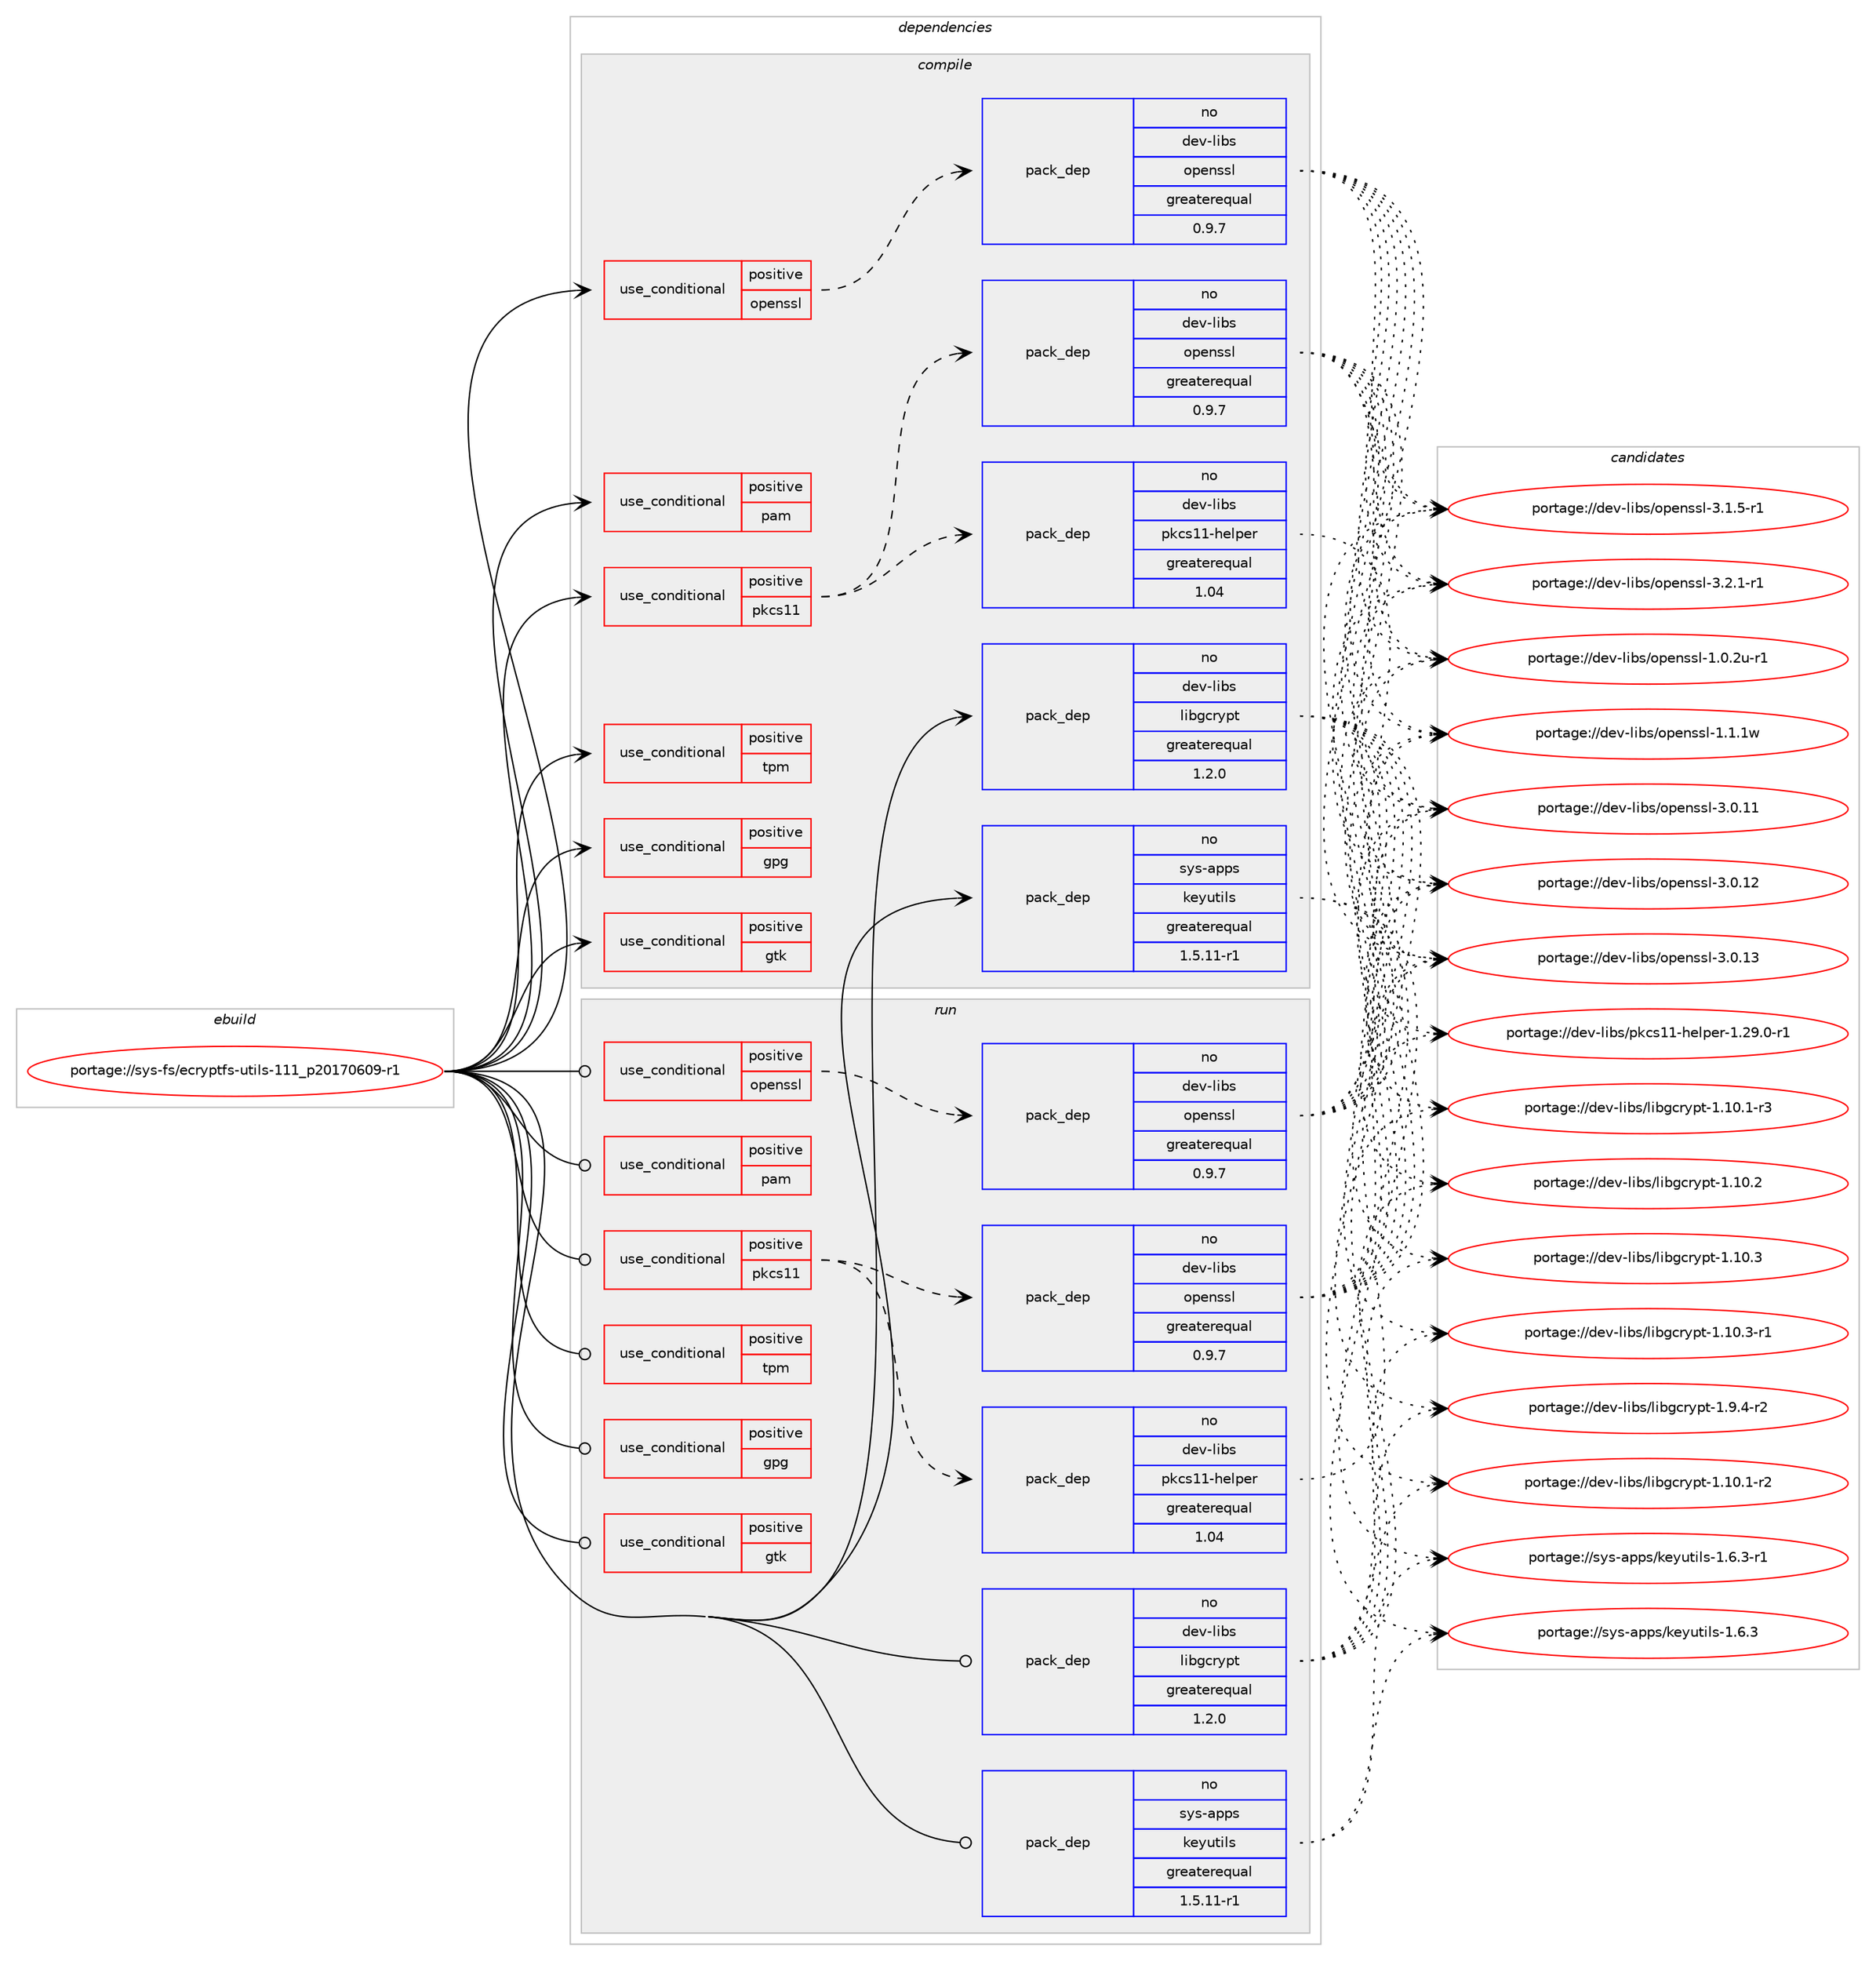 digraph prolog {

# *************
# Graph options
# *************

newrank=true;
concentrate=true;
compound=true;
graph [rankdir=LR,fontname=Helvetica,fontsize=10,ranksep=1.5];#, ranksep=2.5, nodesep=0.2];
edge  [arrowhead=vee];
node  [fontname=Helvetica,fontsize=10];

# **********
# The ebuild
# **********

subgraph cluster_leftcol {
color=gray;
rank=same;
label=<<i>ebuild</i>>;
id [label="portage://sys-fs/ecryptfs-utils-111_p20170609-r1", color=red, width=4, href="../sys-fs/ecryptfs-utils-111_p20170609-r1.svg"];
}

# ****************
# The dependencies
# ****************

subgraph cluster_midcol {
color=gray;
label=<<i>dependencies</i>>;
subgraph cluster_compile {
fillcolor="#eeeeee";
style=filled;
label=<<i>compile</i>>;
subgraph cond11245 {
dependency15855 [label=<<TABLE BORDER="0" CELLBORDER="1" CELLSPACING="0" CELLPADDING="4"><TR><TD ROWSPAN="3" CELLPADDING="10">use_conditional</TD></TR><TR><TD>positive</TD></TR><TR><TD>gpg</TD></TR></TABLE>>, shape=none, color=red];
# *** BEGIN UNKNOWN DEPENDENCY TYPE (TODO) ***
# dependency15855 -> package_dependency(portage://sys-fs/ecryptfs-utils-111_p20170609-r1,install,no,app-crypt,gpgme,none,[,,],any_same_slot,[])
# *** END UNKNOWN DEPENDENCY TYPE (TODO) ***

}
id:e -> dependency15855:w [weight=20,style="solid",arrowhead="vee"];
subgraph cond11246 {
dependency15856 [label=<<TABLE BORDER="0" CELLBORDER="1" CELLSPACING="0" CELLPADDING="4"><TR><TD ROWSPAN="3" CELLPADDING="10">use_conditional</TD></TR><TR><TD>positive</TD></TR><TR><TD>gtk</TD></TR></TABLE>>, shape=none, color=red];
# *** BEGIN UNKNOWN DEPENDENCY TYPE (TODO) ***
# dependency15856 -> package_dependency(portage://sys-fs/ecryptfs-utils-111_p20170609-r1,install,no,x11-libs,gtk+,none,[,,],[slot(2)],[])
# *** END UNKNOWN DEPENDENCY TYPE (TODO) ***

}
id:e -> dependency15856:w [weight=20,style="solid",arrowhead="vee"];
subgraph cond11247 {
dependency15857 [label=<<TABLE BORDER="0" CELLBORDER="1" CELLSPACING="0" CELLPADDING="4"><TR><TD ROWSPAN="3" CELLPADDING="10">use_conditional</TD></TR><TR><TD>positive</TD></TR><TR><TD>openssl</TD></TR></TABLE>>, shape=none, color=red];
subgraph pack4460 {
dependency15858 [label=<<TABLE BORDER="0" CELLBORDER="1" CELLSPACING="0" CELLPADDING="4" WIDTH="220"><TR><TD ROWSPAN="6" CELLPADDING="30">pack_dep</TD></TR><TR><TD WIDTH="110">no</TD></TR><TR><TD>dev-libs</TD></TR><TR><TD>openssl</TD></TR><TR><TD>greaterequal</TD></TR><TR><TD>0.9.7</TD></TR></TABLE>>, shape=none, color=blue];
}
dependency15857:e -> dependency15858:w [weight=20,style="dashed",arrowhead="vee"];
}
id:e -> dependency15857:w [weight=20,style="solid",arrowhead="vee"];
subgraph cond11248 {
dependency15859 [label=<<TABLE BORDER="0" CELLBORDER="1" CELLSPACING="0" CELLPADDING="4"><TR><TD ROWSPAN="3" CELLPADDING="10">use_conditional</TD></TR><TR><TD>positive</TD></TR><TR><TD>pam</TD></TR></TABLE>>, shape=none, color=red];
# *** BEGIN UNKNOWN DEPENDENCY TYPE (TODO) ***
# dependency15859 -> package_dependency(portage://sys-fs/ecryptfs-utils-111_p20170609-r1,install,no,sys-libs,pam,none,[,,],[],[])
# *** END UNKNOWN DEPENDENCY TYPE (TODO) ***

}
id:e -> dependency15859:w [weight=20,style="solid",arrowhead="vee"];
subgraph cond11249 {
dependency15860 [label=<<TABLE BORDER="0" CELLBORDER="1" CELLSPACING="0" CELLPADDING="4"><TR><TD ROWSPAN="3" CELLPADDING="10">use_conditional</TD></TR><TR><TD>positive</TD></TR><TR><TD>pkcs11</TD></TR></TABLE>>, shape=none, color=red];
subgraph pack4461 {
dependency15861 [label=<<TABLE BORDER="0" CELLBORDER="1" CELLSPACING="0" CELLPADDING="4" WIDTH="220"><TR><TD ROWSPAN="6" CELLPADDING="30">pack_dep</TD></TR><TR><TD WIDTH="110">no</TD></TR><TR><TD>dev-libs</TD></TR><TR><TD>openssl</TD></TR><TR><TD>greaterequal</TD></TR><TR><TD>0.9.7</TD></TR></TABLE>>, shape=none, color=blue];
}
dependency15860:e -> dependency15861:w [weight=20,style="dashed",arrowhead="vee"];
subgraph pack4462 {
dependency15862 [label=<<TABLE BORDER="0" CELLBORDER="1" CELLSPACING="0" CELLPADDING="4" WIDTH="220"><TR><TD ROWSPAN="6" CELLPADDING="30">pack_dep</TD></TR><TR><TD WIDTH="110">no</TD></TR><TR><TD>dev-libs</TD></TR><TR><TD>pkcs11-helper</TD></TR><TR><TD>greaterequal</TD></TR><TR><TD>1.04</TD></TR></TABLE>>, shape=none, color=blue];
}
dependency15860:e -> dependency15862:w [weight=20,style="dashed",arrowhead="vee"];
}
id:e -> dependency15860:w [weight=20,style="solid",arrowhead="vee"];
subgraph cond11250 {
dependency15863 [label=<<TABLE BORDER="0" CELLBORDER="1" CELLSPACING="0" CELLPADDING="4"><TR><TD ROWSPAN="3" CELLPADDING="10">use_conditional</TD></TR><TR><TD>positive</TD></TR><TR><TD>tpm</TD></TR></TABLE>>, shape=none, color=red];
# *** BEGIN UNKNOWN DEPENDENCY TYPE (TODO) ***
# dependency15863 -> package_dependency(portage://sys-fs/ecryptfs-utils-111_p20170609-r1,install,no,app-crypt,trousers,none,[,,],[],[])
# *** END UNKNOWN DEPENDENCY TYPE (TODO) ***

}
id:e -> dependency15863:w [weight=20,style="solid",arrowhead="vee"];
# *** BEGIN UNKNOWN DEPENDENCY TYPE (TODO) ***
# id -> package_dependency(portage://sys-fs/ecryptfs-utils-111_p20170609-r1,install,no,dev-libs,glib,none,[,,],[slot(2)],[])
# *** END UNKNOWN DEPENDENCY TYPE (TODO) ***

subgraph pack4463 {
dependency15864 [label=<<TABLE BORDER="0" CELLBORDER="1" CELLSPACING="0" CELLPADDING="4" WIDTH="220"><TR><TD ROWSPAN="6" CELLPADDING="30">pack_dep</TD></TR><TR><TD WIDTH="110">no</TD></TR><TR><TD>dev-libs</TD></TR><TR><TD>libgcrypt</TD></TR><TR><TD>greaterequal</TD></TR><TR><TD>1.2.0</TD></TR></TABLE>>, shape=none, color=blue];
}
id:e -> dependency15864:w [weight=20,style="solid",arrowhead="vee"];
# *** BEGIN UNKNOWN DEPENDENCY TYPE (TODO) ***
# id -> package_dependency(portage://sys-fs/ecryptfs-utils-111_p20170609-r1,install,no,dev-libs,nss,none,[,,],[],[])
# *** END UNKNOWN DEPENDENCY TYPE (TODO) ***

subgraph pack4464 {
dependency15865 [label=<<TABLE BORDER="0" CELLBORDER="1" CELLSPACING="0" CELLPADDING="4" WIDTH="220"><TR><TD ROWSPAN="6" CELLPADDING="30">pack_dep</TD></TR><TR><TD WIDTH="110">no</TD></TR><TR><TD>sys-apps</TD></TR><TR><TD>keyutils</TD></TR><TR><TD>greaterequal</TD></TR><TR><TD>1.5.11-r1</TD></TR></TABLE>>, shape=none, color=blue];
}
id:e -> dependency15865:w [weight=20,style="solid",arrowhead="vee"];
# *** BEGIN UNKNOWN DEPENDENCY TYPE (TODO) ***
# id -> package_dependency(portage://sys-fs/ecryptfs-utils-111_p20170609-r1,install,no,sys-process,lsof,none,[,,],[],[])
# *** END UNKNOWN DEPENDENCY TYPE (TODO) ***

}
subgraph cluster_compileandrun {
fillcolor="#eeeeee";
style=filled;
label=<<i>compile and run</i>>;
}
subgraph cluster_run {
fillcolor="#eeeeee";
style=filled;
label=<<i>run</i>>;
subgraph cond11251 {
dependency15866 [label=<<TABLE BORDER="0" CELLBORDER="1" CELLSPACING="0" CELLPADDING="4"><TR><TD ROWSPAN="3" CELLPADDING="10">use_conditional</TD></TR><TR><TD>positive</TD></TR><TR><TD>gpg</TD></TR></TABLE>>, shape=none, color=red];
# *** BEGIN UNKNOWN DEPENDENCY TYPE (TODO) ***
# dependency15866 -> package_dependency(portage://sys-fs/ecryptfs-utils-111_p20170609-r1,run,no,app-crypt,gpgme,none,[,,],any_same_slot,[])
# *** END UNKNOWN DEPENDENCY TYPE (TODO) ***

}
id:e -> dependency15866:w [weight=20,style="solid",arrowhead="odot"];
subgraph cond11252 {
dependency15867 [label=<<TABLE BORDER="0" CELLBORDER="1" CELLSPACING="0" CELLPADDING="4"><TR><TD ROWSPAN="3" CELLPADDING="10">use_conditional</TD></TR><TR><TD>positive</TD></TR><TR><TD>gtk</TD></TR></TABLE>>, shape=none, color=red];
# *** BEGIN UNKNOWN DEPENDENCY TYPE (TODO) ***
# dependency15867 -> package_dependency(portage://sys-fs/ecryptfs-utils-111_p20170609-r1,run,no,x11-libs,gtk+,none,[,,],[slot(2)],[])
# *** END UNKNOWN DEPENDENCY TYPE (TODO) ***

}
id:e -> dependency15867:w [weight=20,style="solid",arrowhead="odot"];
subgraph cond11253 {
dependency15868 [label=<<TABLE BORDER="0" CELLBORDER="1" CELLSPACING="0" CELLPADDING="4"><TR><TD ROWSPAN="3" CELLPADDING="10">use_conditional</TD></TR><TR><TD>positive</TD></TR><TR><TD>openssl</TD></TR></TABLE>>, shape=none, color=red];
subgraph pack4465 {
dependency15869 [label=<<TABLE BORDER="0" CELLBORDER="1" CELLSPACING="0" CELLPADDING="4" WIDTH="220"><TR><TD ROWSPAN="6" CELLPADDING="30">pack_dep</TD></TR><TR><TD WIDTH="110">no</TD></TR><TR><TD>dev-libs</TD></TR><TR><TD>openssl</TD></TR><TR><TD>greaterequal</TD></TR><TR><TD>0.9.7</TD></TR></TABLE>>, shape=none, color=blue];
}
dependency15868:e -> dependency15869:w [weight=20,style="dashed",arrowhead="vee"];
}
id:e -> dependency15868:w [weight=20,style="solid",arrowhead="odot"];
subgraph cond11254 {
dependency15870 [label=<<TABLE BORDER="0" CELLBORDER="1" CELLSPACING="0" CELLPADDING="4"><TR><TD ROWSPAN="3" CELLPADDING="10">use_conditional</TD></TR><TR><TD>positive</TD></TR><TR><TD>pam</TD></TR></TABLE>>, shape=none, color=red];
# *** BEGIN UNKNOWN DEPENDENCY TYPE (TODO) ***
# dependency15870 -> package_dependency(portage://sys-fs/ecryptfs-utils-111_p20170609-r1,run,no,sys-libs,pam,none,[,,],[],[])
# *** END UNKNOWN DEPENDENCY TYPE (TODO) ***

}
id:e -> dependency15870:w [weight=20,style="solid",arrowhead="odot"];
subgraph cond11255 {
dependency15871 [label=<<TABLE BORDER="0" CELLBORDER="1" CELLSPACING="0" CELLPADDING="4"><TR><TD ROWSPAN="3" CELLPADDING="10">use_conditional</TD></TR><TR><TD>positive</TD></TR><TR><TD>pkcs11</TD></TR></TABLE>>, shape=none, color=red];
subgraph pack4466 {
dependency15872 [label=<<TABLE BORDER="0" CELLBORDER="1" CELLSPACING="0" CELLPADDING="4" WIDTH="220"><TR><TD ROWSPAN="6" CELLPADDING="30">pack_dep</TD></TR><TR><TD WIDTH="110">no</TD></TR><TR><TD>dev-libs</TD></TR><TR><TD>openssl</TD></TR><TR><TD>greaterequal</TD></TR><TR><TD>0.9.7</TD></TR></TABLE>>, shape=none, color=blue];
}
dependency15871:e -> dependency15872:w [weight=20,style="dashed",arrowhead="vee"];
subgraph pack4467 {
dependency15873 [label=<<TABLE BORDER="0" CELLBORDER="1" CELLSPACING="0" CELLPADDING="4" WIDTH="220"><TR><TD ROWSPAN="6" CELLPADDING="30">pack_dep</TD></TR><TR><TD WIDTH="110">no</TD></TR><TR><TD>dev-libs</TD></TR><TR><TD>pkcs11-helper</TD></TR><TR><TD>greaterequal</TD></TR><TR><TD>1.04</TD></TR></TABLE>>, shape=none, color=blue];
}
dependency15871:e -> dependency15873:w [weight=20,style="dashed",arrowhead="vee"];
}
id:e -> dependency15871:w [weight=20,style="solid",arrowhead="odot"];
subgraph cond11256 {
dependency15874 [label=<<TABLE BORDER="0" CELLBORDER="1" CELLSPACING="0" CELLPADDING="4"><TR><TD ROWSPAN="3" CELLPADDING="10">use_conditional</TD></TR><TR><TD>positive</TD></TR><TR><TD>tpm</TD></TR></TABLE>>, shape=none, color=red];
# *** BEGIN UNKNOWN DEPENDENCY TYPE (TODO) ***
# dependency15874 -> package_dependency(portage://sys-fs/ecryptfs-utils-111_p20170609-r1,run,no,app-crypt,trousers,none,[,,],[],[])
# *** END UNKNOWN DEPENDENCY TYPE (TODO) ***

}
id:e -> dependency15874:w [weight=20,style="solid",arrowhead="odot"];
subgraph pack4468 {
dependency15875 [label=<<TABLE BORDER="0" CELLBORDER="1" CELLSPACING="0" CELLPADDING="4" WIDTH="220"><TR><TD ROWSPAN="6" CELLPADDING="30">pack_dep</TD></TR><TR><TD WIDTH="110">no</TD></TR><TR><TD>dev-libs</TD></TR><TR><TD>libgcrypt</TD></TR><TR><TD>greaterequal</TD></TR><TR><TD>1.2.0</TD></TR></TABLE>>, shape=none, color=blue];
}
id:e -> dependency15875:w [weight=20,style="solid",arrowhead="odot"];
# *** BEGIN UNKNOWN DEPENDENCY TYPE (TODO) ***
# id -> package_dependency(portage://sys-fs/ecryptfs-utils-111_p20170609-r1,run,no,dev-libs,nss,none,[,,],[],[])
# *** END UNKNOWN DEPENDENCY TYPE (TODO) ***

subgraph pack4469 {
dependency15876 [label=<<TABLE BORDER="0" CELLBORDER="1" CELLSPACING="0" CELLPADDING="4" WIDTH="220"><TR><TD ROWSPAN="6" CELLPADDING="30">pack_dep</TD></TR><TR><TD WIDTH="110">no</TD></TR><TR><TD>sys-apps</TD></TR><TR><TD>keyutils</TD></TR><TR><TD>greaterequal</TD></TR><TR><TD>1.5.11-r1</TD></TR></TABLE>>, shape=none, color=blue];
}
id:e -> dependency15876:w [weight=20,style="solid",arrowhead="odot"];
# *** BEGIN UNKNOWN DEPENDENCY TYPE (TODO) ***
# id -> package_dependency(portage://sys-fs/ecryptfs-utils-111_p20170609-r1,run,no,sys-process,lsof,none,[,,],[],[])
# *** END UNKNOWN DEPENDENCY TYPE (TODO) ***

}
}

# **************
# The candidates
# **************

subgraph cluster_choices {
rank=same;
color=gray;
label=<<i>candidates</i>>;

subgraph choice4460 {
color=black;
nodesep=1;
choice1001011184510810598115471111121011101151151084549464846501174511449 [label="portage://dev-libs/openssl-1.0.2u-r1", color=red, width=4,href="../dev-libs/openssl-1.0.2u-r1.svg"];
choice100101118451081059811547111112101110115115108454946494649119 [label="portage://dev-libs/openssl-1.1.1w", color=red, width=4,href="../dev-libs/openssl-1.1.1w.svg"];
choice10010111845108105981154711111210111011511510845514648464949 [label="portage://dev-libs/openssl-3.0.11", color=red, width=4,href="../dev-libs/openssl-3.0.11.svg"];
choice10010111845108105981154711111210111011511510845514648464950 [label="portage://dev-libs/openssl-3.0.12", color=red, width=4,href="../dev-libs/openssl-3.0.12.svg"];
choice10010111845108105981154711111210111011511510845514648464951 [label="portage://dev-libs/openssl-3.0.13", color=red, width=4,href="../dev-libs/openssl-3.0.13.svg"];
choice1001011184510810598115471111121011101151151084551464946534511449 [label="portage://dev-libs/openssl-3.1.5-r1", color=red, width=4,href="../dev-libs/openssl-3.1.5-r1.svg"];
choice1001011184510810598115471111121011101151151084551465046494511449 [label="portage://dev-libs/openssl-3.2.1-r1", color=red, width=4,href="../dev-libs/openssl-3.2.1-r1.svg"];
dependency15858:e -> choice1001011184510810598115471111121011101151151084549464846501174511449:w [style=dotted,weight="100"];
dependency15858:e -> choice100101118451081059811547111112101110115115108454946494649119:w [style=dotted,weight="100"];
dependency15858:e -> choice10010111845108105981154711111210111011511510845514648464949:w [style=dotted,weight="100"];
dependency15858:e -> choice10010111845108105981154711111210111011511510845514648464950:w [style=dotted,weight="100"];
dependency15858:e -> choice10010111845108105981154711111210111011511510845514648464951:w [style=dotted,weight="100"];
dependency15858:e -> choice1001011184510810598115471111121011101151151084551464946534511449:w [style=dotted,weight="100"];
dependency15858:e -> choice1001011184510810598115471111121011101151151084551465046494511449:w [style=dotted,weight="100"];
}
subgraph choice4461 {
color=black;
nodesep=1;
choice1001011184510810598115471111121011101151151084549464846501174511449 [label="portage://dev-libs/openssl-1.0.2u-r1", color=red, width=4,href="../dev-libs/openssl-1.0.2u-r1.svg"];
choice100101118451081059811547111112101110115115108454946494649119 [label="portage://dev-libs/openssl-1.1.1w", color=red, width=4,href="../dev-libs/openssl-1.1.1w.svg"];
choice10010111845108105981154711111210111011511510845514648464949 [label="portage://dev-libs/openssl-3.0.11", color=red, width=4,href="../dev-libs/openssl-3.0.11.svg"];
choice10010111845108105981154711111210111011511510845514648464950 [label="portage://dev-libs/openssl-3.0.12", color=red, width=4,href="../dev-libs/openssl-3.0.12.svg"];
choice10010111845108105981154711111210111011511510845514648464951 [label="portage://dev-libs/openssl-3.0.13", color=red, width=4,href="../dev-libs/openssl-3.0.13.svg"];
choice1001011184510810598115471111121011101151151084551464946534511449 [label="portage://dev-libs/openssl-3.1.5-r1", color=red, width=4,href="../dev-libs/openssl-3.1.5-r1.svg"];
choice1001011184510810598115471111121011101151151084551465046494511449 [label="portage://dev-libs/openssl-3.2.1-r1", color=red, width=4,href="../dev-libs/openssl-3.2.1-r1.svg"];
dependency15861:e -> choice1001011184510810598115471111121011101151151084549464846501174511449:w [style=dotted,weight="100"];
dependency15861:e -> choice100101118451081059811547111112101110115115108454946494649119:w [style=dotted,weight="100"];
dependency15861:e -> choice10010111845108105981154711111210111011511510845514648464949:w [style=dotted,weight="100"];
dependency15861:e -> choice10010111845108105981154711111210111011511510845514648464950:w [style=dotted,weight="100"];
dependency15861:e -> choice10010111845108105981154711111210111011511510845514648464951:w [style=dotted,weight="100"];
dependency15861:e -> choice1001011184510810598115471111121011101151151084551464946534511449:w [style=dotted,weight="100"];
dependency15861:e -> choice1001011184510810598115471111121011101151151084551465046494511449:w [style=dotted,weight="100"];
}
subgraph choice4462 {
color=black;
nodesep=1;
choice10010111845108105981154711210799115494945104101108112101114454946505746484511449 [label="portage://dev-libs/pkcs11-helper-1.29.0-r1", color=red, width=4,href="../dev-libs/pkcs11-helper-1.29.0-r1.svg"];
dependency15862:e -> choice10010111845108105981154711210799115494945104101108112101114454946505746484511449:w [style=dotted,weight="100"];
}
subgraph choice4463 {
color=black;
nodesep=1;
choice1001011184510810598115471081059810399114121112116454946494846494511450 [label="portage://dev-libs/libgcrypt-1.10.1-r2", color=red, width=4,href="../dev-libs/libgcrypt-1.10.1-r2.svg"];
choice1001011184510810598115471081059810399114121112116454946494846494511451 [label="portage://dev-libs/libgcrypt-1.10.1-r3", color=red, width=4,href="../dev-libs/libgcrypt-1.10.1-r3.svg"];
choice100101118451081059811547108105981039911412111211645494649484650 [label="portage://dev-libs/libgcrypt-1.10.2", color=red, width=4,href="../dev-libs/libgcrypt-1.10.2.svg"];
choice100101118451081059811547108105981039911412111211645494649484651 [label="portage://dev-libs/libgcrypt-1.10.3", color=red, width=4,href="../dev-libs/libgcrypt-1.10.3.svg"];
choice1001011184510810598115471081059810399114121112116454946494846514511449 [label="portage://dev-libs/libgcrypt-1.10.3-r1", color=red, width=4,href="../dev-libs/libgcrypt-1.10.3-r1.svg"];
choice10010111845108105981154710810598103991141211121164549465746524511450 [label="portage://dev-libs/libgcrypt-1.9.4-r2", color=red, width=4,href="../dev-libs/libgcrypt-1.9.4-r2.svg"];
dependency15864:e -> choice1001011184510810598115471081059810399114121112116454946494846494511450:w [style=dotted,weight="100"];
dependency15864:e -> choice1001011184510810598115471081059810399114121112116454946494846494511451:w [style=dotted,weight="100"];
dependency15864:e -> choice100101118451081059811547108105981039911412111211645494649484650:w [style=dotted,weight="100"];
dependency15864:e -> choice100101118451081059811547108105981039911412111211645494649484651:w [style=dotted,weight="100"];
dependency15864:e -> choice1001011184510810598115471081059810399114121112116454946494846514511449:w [style=dotted,weight="100"];
dependency15864:e -> choice10010111845108105981154710810598103991141211121164549465746524511450:w [style=dotted,weight="100"];
}
subgraph choice4464 {
color=black;
nodesep=1;
choice115121115459711211211547107101121117116105108115454946544651 [label="portage://sys-apps/keyutils-1.6.3", color=red, width=4,href="../sys-apps/keyutils-1.6.3.svg"];
choice1151211154597112112115471071011211171161051081154549465446514511449 [label="portage://sys-apps/keyutils-1.6.3-r1", color=red, width=4,href="../sys-apps/keyutils-1.6.3-r1.svg"];
dependency15865:e -> choice115121115459711211211547107101121117116105108115454946544651:w [style=dotted,weight="100"];
dependency15865:e -> choice1151211154597112112115471071011211171161051081154549465446514511449:w [style=dotted,weight="100"];
}
subgraph choice4465 {
color=black;
nodesep=1;
choice1001011184510810598115471111121011101151151084549464846501174511449 [label="portage://dev-libs/openssl-1.0.2u-r1", color=red, width=4,href="../dev-libs/openssl-1.0.2u-r1.svg"];
choice100101118451081059811547111112101110115115108454946494649119 [label="portage://dev-libs/openssl-1.1.1w", color=red, width=4,href="../dev-libs/openssl-1.1.1w.svg"];
choice10010111845108105981154711111210111011511510845514648464949 [label="portage://dev-libs/openssl-3.0.11", color=red, width=4,href="../dev-libs/openssl-3.0.11.svg"];
choice10010111845108105981154711111210111011511510845514648464950 [label="portage://dev-libs/openssl-3.0.12", color=red, width=4,href="../dev-libs/openssl-3.0.12.svg"];
choice10010111845108105981154711111210111011511510845514648464951 [label="portage://dev-libs/openssl-3.0.13", color=red, width=4,href="../dev-libs/openssl-3.0.13.svg"];
choice1001011184510810598115471111121011101151151084551464946534511449 [label="portage://dev-libs/openssl-3.1.5-r1", color=red, width=4,href="../dev-libs/openssl-3.1.5-r1.svg"];
choice1001011184510810598115471111121011101151151084551465046494511449 [label="portage://dev-libs/openssl-3.2.1-r1", color=red, width=4,href="../dev-libs/openssl-3.2.1-r1.svg"];
dependency15869:e -> choice1001011184510810598115471111121011101151151084549464846501174511449:w [style=dotted,weight="100"];
dependency15869:e -> choice100101118451081059811547111112101110115115108454946494649119:w [style=dotted,weight="100"];
dependency15869:e -> choice10010111845108105981154711111210111011511510845514648464949:w [style=dotted,weight="100"];
dependency15869:e -> choice10010111845108105981154711111210111011511510845514648464950:w [style=dotted,weight="100"];
dependency15869:e -> choice10010111845108105981154711111210111011511510845514648464951:w [style=dotted,weight="100"];
dependency15869:e -> choice1001011184510810598115471111121011101151151084551464946534511449:w [style=dotted,weight="100"];
dependency15869:e -> choice1001011184510810598115471111121011101151151084551465046494511449:w [style=dotted,weight="100"];
}
subgraph choice4466 {
color=black;
nodesep=1;
choice1001011184510810598115471111121011101151151084549464846501174511449 [label="portage://dev-libs/openssl-1.0.2u-r1", color=red, width=4,href="../dev-libs/openssl-1.0.2u-r1.svg"];
choice100101118451081059811547111112101110115115108454946494649119 [label="portage://dev-libs/openssl-1.1.1w", color=red, width=4,href="../dev-libs/openssl-1.1.1w.svg"];
choice10010111845108105981154711111210111011511510845514648464949 [label="portage://dev-libs/openssl-3.0.11", color=red, width=4,href="../dev-libs/openssl-3.0.11.svg"];
choice10010111845108105981154711111210111011511510845514648464950 [label="portage://dev-libs/openssl-3.0.12", color=red, width=4,href="../dev-libs/openssl-3.0.12.svg"];
choice10010111845108105981154711111210111011511510845514648464951 [label="portage://dev-libs/openssl-3.0.13", color=red, width=4,href="../dev-libs/openssl-3.0.13.svg"];
choice1001011184510810598115471111121011101151151084551464946534511449 [label="portage://dev-libs/openssl-3.1.5-r1", color=red, width=4,href="../dev-libs/openssl-3.1.5-r1.svg"];
choice1001011184510810598115471111121011101151151084551465046494511449 [label="portage://dev-libs/openssl-3.2.1-r1", color=red, width=4,href="../dev-libs/openssl-3.2.1-r1.svg"];
dependency15872:e -> choice1001011184510810598115471111121011101151151084549464846501174511449:w [style=dotted,weight="100"];
dependency15872:e -> choice100101118451081059811547111112101110115115108454946494649119:w [style=dotted,weight="100"];
dependency15872:e -> choice10010111845108105981154711111210111011511510845514648464949:w [style=dotted,weight="100"];
dependency15872:e -> choice10010111845108105981154711111210111011511510845514648464950:w [style=dotted,weight="100"];
dependency15872:e -> choice10010111845108105981154711111210111011511510845514648464951:w [style=dotted,weight="100"];
dependency15872:e -> choice1001011184510810598115471111121011101151151084551464946534511449:w [style=dotted,weight="100"];
dependency15872:e -> choice1001011184510810598115471111121011101151151084551465046494511449:w [style=dotted,weight="100"];
}
subgraph choice4467 {
color=black;
nodesep=1;
choice10010111845108105981154711210799115494945104101108112101114454946505746484511449 [label="portage://dev-libs/pkcs11-helper-1.29.0-r1", color=red, width=4,href="../dev-libs/pkcs11-helper-1.29.0-r1.svg"];
dependency15873:e -> choice10010111845108105981154711210799115494945104101108112101114454946505746484511449:w [style=dotted,weight="100"];
}
subgraph choice4468 {
color=black;
nodesep=1;
choice1001011184510810598115471081059810399114121112116454946494846494511450 [label="portage://dev-libs/libgcrypt-1.10.1-r2", color=red, width=4,href="../dev-libs/libgcrypt-1.10.1-r2.svg"];
choice1001011184510810598115471081059810399114121112116454946494846494511451 [label="portage://dev-libs/libgcrypt-1.10.1-r3", color=red, width=4,href="../dev-libs/libgcrypt-1.10.1-r3.svg"];
choice100101118451081059811547108105981039911412111211645494649484650 [label="portage://dev-libs/libgcrypt-1.10.2", color=red, width=4,href="../dev-libs/libgcrypt-1.10.2.svg"];
choice100101118451081059811547108105981039911412111211645494649484651 [label="portage://dev-libs/libgcrypt-1.10.3", color=red, width=4,href="../dev-libs/libgcrypt-1.10.3.svg"];
choice1001011184510810598115471081059810399114121112116454946494846514511449 [label="portage://dev-libs/libgcrypt-1.10.3-r1", color=red, width=4,href="../dev-libs/libgcrypt-1.10.3-r1.svg"];
choice10010111845108105981154710810598103991141211121164549465746524511450 [label="portage://dev-libs/libgcrypt-1.9.4-r2", color=red, width=4,href="../dev-libs/libgcrypt-1.9.4-r2.svg"];
dependency15875:e -> choice1001011184510810598115471081059810399114121112116454946494846494511450:w [style=dotted,weight="100"];
dependency15875:e -> choice1001011184510810598115471081059810399114121112116454946494846494511451:w [style=dotted,weight="100"];
dependency15875:e -> choice100101118451081059811547108105981039911412111211645494649484650:w [style=dotted,weight="100"];
dependency15875:e -> choice100101118451081059811547108105981039911412111211645494649484651:w [style=dotted,weight="100"];
dependency15875:e -> choice1001011184510810598115471081059810399114121112116454946494846514511449:w [style=dotted,weight="100"];
dependency15875:e -> choice10010111845108105981154710810598103991141211121164549465746524511450:w [style=dotted,weight="100"];
}
subgraph choice4469 {
color=black;
nodesep=1;
choice115121115459711211211547107101121117116105108115454946544651 [label="portage://sys-apps/keyutils-1.6.3", color=red, width=4,href="../sys-apps/keyutils-1.6.3.svg"];
choice1151211154597112112115471071011211171161051081154549465446514511449 [label="portage://sys-apps/keyutils-1.6.3-r1", color=red, width=4,href="../sys-apps/keyutils-1.6.3-r1.svg"];
dependency15876:e -> choice115121115459711211211547107101121117116105108115454946544651:w [style=dotted,weight="100"];
dependency15876:e -> choice1151211154597112112115471071011211171161051081154549465446514511449:w [style=dotted,weight="100"];
}
}

}
